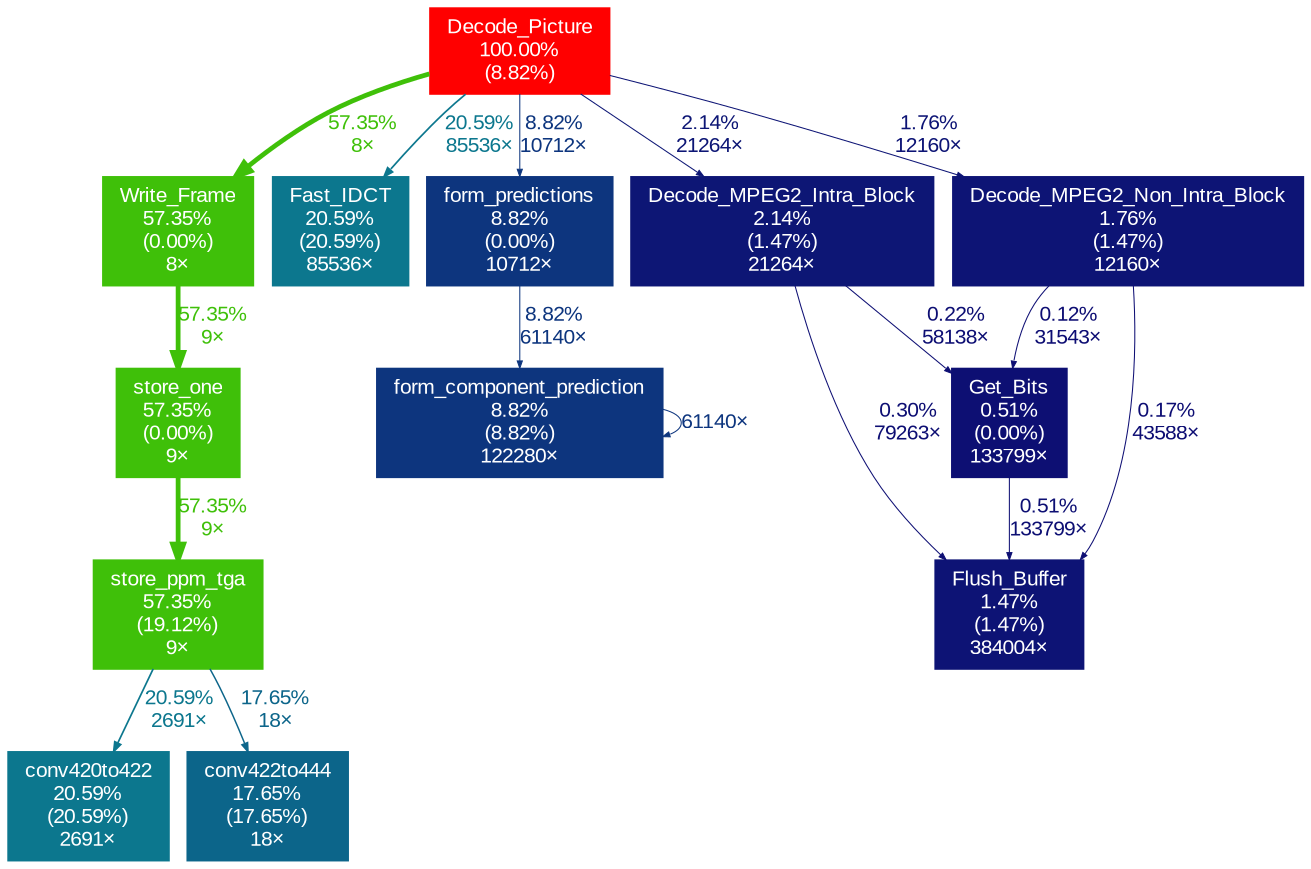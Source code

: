 digraph {
	graph [fontname=Arial, nodesep=0.125, ranksep=0.25];
	node [fontcolor=white, fontname=Arial, height=0, shape=box, style=filled, width=0];
	edge [fontname=Arial];
	1 [color="#ff0000", fontcolor="#ffffff", fontsize="10.00", label="Decode_Picture\n100.00%\n(8.82%)"];
	1 -> 4 [arrowsize="0.76", color="#3fc009", fontcolor="#3fc009", fontsize="10.00", label="57.35%\n8×", labeldistance="2.29", penwidth="2.29"];
	1 -> 5 [arrowsize="0.45", color="#0c778e", fontcolor="#0c778e", fontsize="10.00", label="20.59%\n85536×", labeldistance="0.82", penwidth="0.82"];
	1 -> 9 [arrowsize="0.35", color="#0d357e", fontcolor="#0d357e", fontsize="10.00", label="8.82%\n10712×", labeldistance="0.50", penwidth="0.50"];
	1 -> 10 [arrowsize="0.35", color="#0d1675", fontcolor="#0d1675", fontsize="10.00", label="2.14%\n21264×", labeldistance="0.50", penwidth="0.50"];
	1 -> 11 [arrowsize="0.35", color="#0d1475", fontcolor="#0d1475", fontsize="10.00", label="1.76%\n12160×", labeldistance="0.50", penwidth="0.50"];
	2 [color="#3fc009", fontcolor="#ffffff", fontsize="10.00", label="store_one\n57.35%\n(0.00%)\n9×"];
	2 -> 3 [arrowsize="0.76", color="#3fc009", fontcolor="#3fc009", fontsize="10.00", label="57.35%\n9×", labeldistance="2.29", penwidth="2.29"];
	3 [color="#3fc009", fontcolor="#ffffff", fontsize="10.00", label="store_ppm_tga\n57.35%\n(19.12%)\n9×"];
	3 -> 6 [arrowsize="0.45", color="#0c778e", fontcolor="#0c778e", fontsize="10.00", label="20.59%\n2691×", labeldistance="0.82", penwidth="0.82"];
	3 -> 7 [arrowsize="0.42", color="#0c658a", fontcolor="#0c658a", fontsize="10.00", label="17.65%\n18×", labeldistance="0.71", penwidth="0.71"];
	4 [color="#3fc009", fontcolor="#ffffff", fontsize="10.00", label="Write_Frame\n57.35%\n(0.00%)\n8×"];
	4 -> 2 [arrowsize="0.76", color="#3fc009", fontcolor="#3fc009", fontsize="10.00", label="57.35%\n9×", labeldistance="2.29", penwidth="2.29"];
	5 [color="#0c778e", fontcolor="#ffffff", fontsize="10.00", label="Fast_IDCT\n20.59%\n(20.59%)\n85536×"];
	6 [color="#0c778e", fontcolor="#ffffff", fontsize="10.00", label="conv420to422\n20.59%\n(20.59%)\n2691×"];
	7 [color="#0c658a", fontcolor="#ffffff", fontsize="10.00", label="conv422to444\n17.65%\n(17.65%)\n18×"];
	8 [color="#0d357e", fontcolor="#ffffff", fontsize="10.00", label="form_component_prediction\n8.82%\n(8.82%)\n122280×"];
	8 -> 8 [arrowsize="0.35", color="#0d357e", fontcolor="#0d357e", fontsize="10.00", label="61140×", labeldistance="0.50", penwidth="0.50"];
	9 [color="#0d357e", fontcolor="#ffffff", fontsize="10.00", label="form_predictions\n8.82%\n(0.00%)\n10712×"];
	9 -> 8 [arrowsize="0.35", color="#0d357e", fontcolor="#0d357e", fontsize="10.00", label="8.82%\n61140×", labeldistance="0.50", penwidth="0.50"];
	10 [color="#0d1675", fontcolor="#ffffff", fontsize="10.00", label="Decode_MPEG2_Intra_Block\n2.14%\n(1.47%)\n21264×"];
	10 -> 12 [arrowsize="0.35", color="#0d0e73", fontcolor="#0d0e73", fontsize="10.00", label="0.30%\n79263×", labeldistance="0.50", penwidth="0.50"];
	10 -> 13 [arrowsize="0.35", color="#0d0e73", fontcolor="#0d0e73", fontsize="10.00", label="0.22%\n58138×", labeldistance="0.50", penwidth="0.50"];
	11 [color="#0d1475", fontcolor="#ffffff", fontsize="10.00", label="Decode_MPEG2_Non_Intra_Block\n1.76%\n(1.47%)\n12160×"];
	11 -> 12 [arrowsize="0.35", color="#0d0d73", fontcolor="#0d0d73", fontsize="10.00", label="0.17%\n43588×", labeldistance="0.50", penwidth="0.50"];
	11 -> 13 [arrowsize="0.35", color="#0d0d73", fontcolor="#0d0d73", fontsize="10.00", label="0.12%\n31543×", labeldistance="0.50", penwidth="0.50"];
	12 [color="#0d1375", fontcolor="#ffffff", fontsize="10.00", label="Flush_Buffer\n1.47%\n(1.47%)\n384004×"];
	13 [color="#0d0f73", fontcolor="#ffffff", fontsize="10.00", label="Get_Bits\n0.51%\n(0.00%)\n133799×"];
	13 -> 12 [arrowsize="0.35", color="#0d0f73", fontcolor="#0d0f73", fontsize="10.00", label="0.51%\n133799×", labeldistance="0.50", penwidth="0.50"];
}
